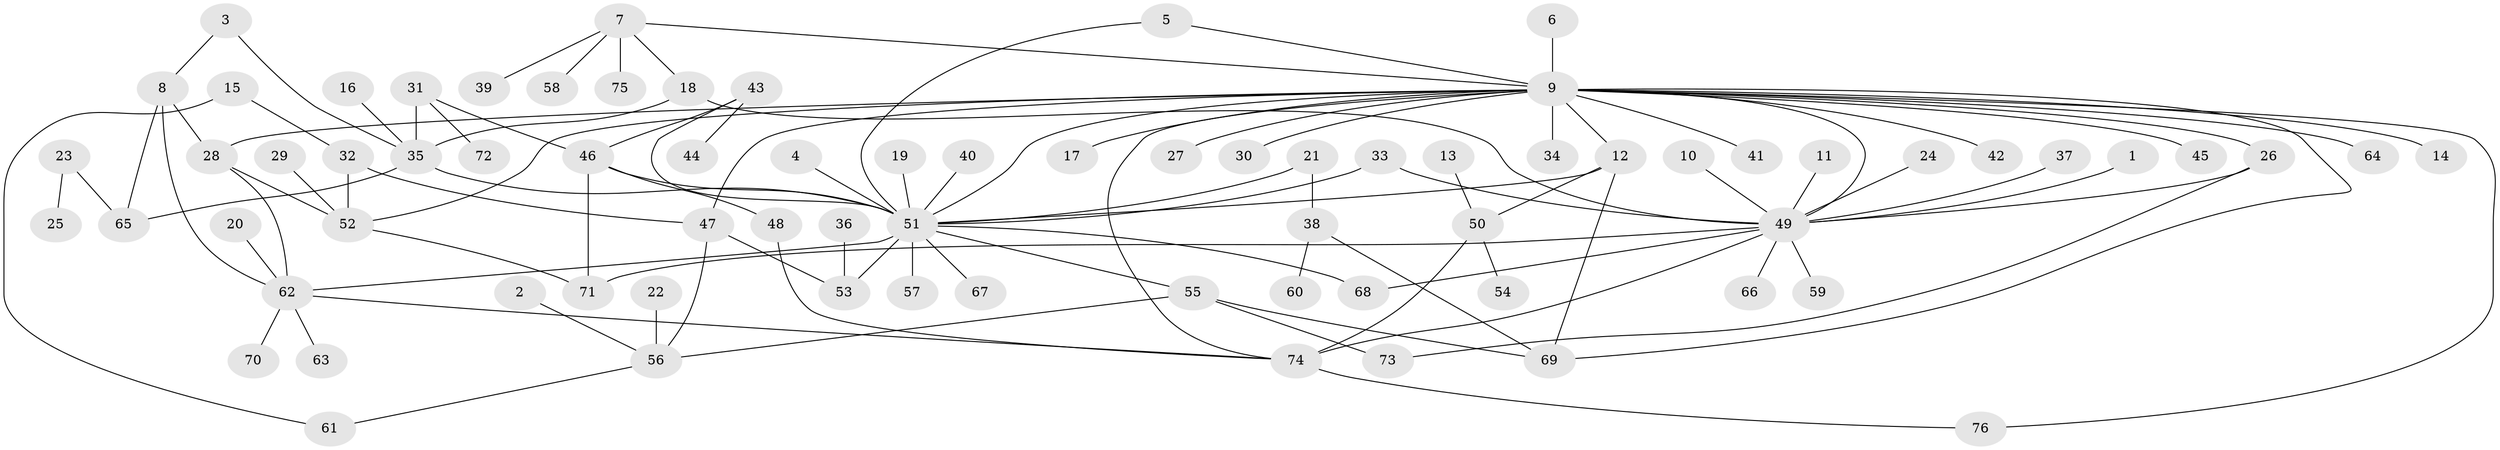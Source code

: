 // original degree distribution, {24: 0.006756756756756757, 5: 0.05405405405405406, 16: 0.006756756756756757, 19: 0.006756756756756757, 4: 0.08108108108108109, 7: 0.02027027027027027, 8: 0.006756756756756757, 2: 0.18243243243243243, 9: 0.006756756756756757, 3: 0.04054054054054054, 1: 0.5743243243243243, 6: 0.013513513513513514}
// Generated by graph-tools (version 1.1) at 2025/01/03/09/25 03:01:51]
// undirected, 76 vertices, 104 edges
graph export_dot {
graph [start="1"]
  node [color=gray90,style=filled];
  1;
  2;
  3;
  4;
  5;
  6;
  7;
  8;
  9;
  10;
  11;
  12;
  13;
  14;
  15;
  16;
  17;
  18;
  19;
  20;
  21;
  22;
  23;
  24;
  25;
  26;
  27;
  28;
  29;
  30;
  31;
  32;
  33;
  34;
  35;
  36;
  37;
  38;
  39;
  40;
  41;
  42;
  43;
  44;
  45;
  46;
  47;
  48;
  49;
  50;
  51;
  52;
  53;
  54;
  55;
  56;
  57;
  58;
  59;
  60;
  61;
  62;
  63;
  64;
  65;
  66;
  67;
  68;
  69;
  70;
  71;
  72;
  73;
  74;
  75;
  76;
  1 -- 49 [weight=1.0];
  2 -- 56 [weight=1.0];
  3 -- 8 [weight=1.0];
  3 -- 35 [weight=1.0];
  4 -- 51 [weight=1.0];
  5 -- 9 [weight=1.0];
  5 -- 51 [weight=1.0];
  6 -- 9 [weight=1.0];
  7 -- 9 [weight=1.0];
  7 -- 18 [weight=1.0];
  7 -- 39 [weight=1.0];
  7 -- 58 [weight=1.0];
  7 -- 75 [weight=1.0];
  8 -- 28 [weight=1.0];
  8 -- 62 [weight=1.0];
  8 -- 65 [weight=1.0];
  9 -- 12 [weight=1.0];
  9 -- 14 [weight=1.0];
  9 -- 17 [weight=1.0];
  9 -- 26 [weight=1.0];
  9 -- 27 [weight=1.0];
  9 -- 28 [weight=1.0];
  9 -- 30 [weight=1.0];
  9 -- 34 [weight=1.0];
  9 -- 41 [weight=1.0];
  9 -- 42 [weight=1.0];
  9 -- 45 [weight=1.0];
  9 -- 47 [weight=1.0];
  9 -- 49 [weight=1.0];
  9 -- 51 [weight=1.0];
  9 -- 52 [weight=1.0];
  9 -- 64 [weight=1.0];
  9 -- 69 [weight=1.0];
  9 -- 74 [weight=1.0];
  9 -- 76 [weight=1.0];
  10 -- 49 [weight=1.0];
  11 -- 49 [weight=1.0];
  12 -- 50 [weight=1.0];
  12 -- 51 [weight=1.0];
  12 -- 69 [weight=1.0];
  13 -- 50 [weight=1.0];
  15 -- 32 [weight=1.0];
  15 -- 61 [weight=1.0];
  16 -- 35 [weight=1.0];
  18 -- 35 [weight=2.0];
  18 -- 49 [weight=1.0];
  19 -- 51 [weight=1.0];
  20 -- 62 [weight=1.0];
  21 -- 38 [weight=1.0];
  21 -- 51 [weight=1.0];
  22 -- 56 [weight=1.0];
  23 -- 25 [weight=1.0];
  23 -- 65 [weight=1.0];
  24 -- 49 [weight=1.0];
  26 -- 49 [weight=1.0];
  26 -- 73 [weight=1.0];
  28 -- 52 [weight=1.0];
  28 -- 62 [weight=1.0];
  29 -- 52 [weight=1.0];
  31 -- 35 [weight=1.0];
  31 -- 46 [weight=1.0];
  31 -- 72 [weight=1.0];
  32 -- 47 [weight=1.0];
  32 -- 52 [weight=1.0];
  33 -- 49 [weight=1.0];
  33 -- 51 [weight=1.0];
  35 -- 51 [weight=1.0];
  35 -- 65 [weight=1.0];
  36 -- 53 [weight=1.0];
  37 -- 49 [weight=1.0];
  38 -- 60 [weight=1.0];
  38 -- 69 [weight=1.0];
  40 -- 51 [weight=1.0];
  43 -- 44 [weight=1.0];
  43 -- 46 [weight=1.0];
  43 -- 51 [weight=1.0];
  46 -- 48 [weight=1.0];
  46 -- 51 [weight=1.0];
  46 -- 71 [weight=1.0];
  47 -- 53 [weight=1.0];
  47 -- 56 [weight=1.0];
  48 -- 74 [weight=1.0];
  49 -- 59 [weight=1.0];
  49 -- 66 [weight=1.0];
  49 -- 68 [weight=1.0];
  49 -- 71 [weight=1.0];
  49 -- 74 [weight=1.0];
  50 -- 54 [weight=1.0];
  50 -- 74 [weight=1.0];
  51 -- 53 [weight=1.0];
  51 -- 55 [weight=1.0];
  51 -- 57 [weight=1.0];
  51 -- 62 [weight=1.0];
  51 -- 67 [weight=1.0];
  51 -- 68 [weight=1.0];
  52 -- 71 [weight=1.0];
  55 -- 56 [weight=1.0];
  55 -- 69 [weight=1.0];
  55 -- 73 [weight=1.0];
  56 -- 61 [weight=1.0];
  62 -- 63 [weight=1.0];
  62 -- 70 [weight=1.0];
  62 -- 74 [weight=1.0];
  74 -- 76 [weight=1.0];
}
